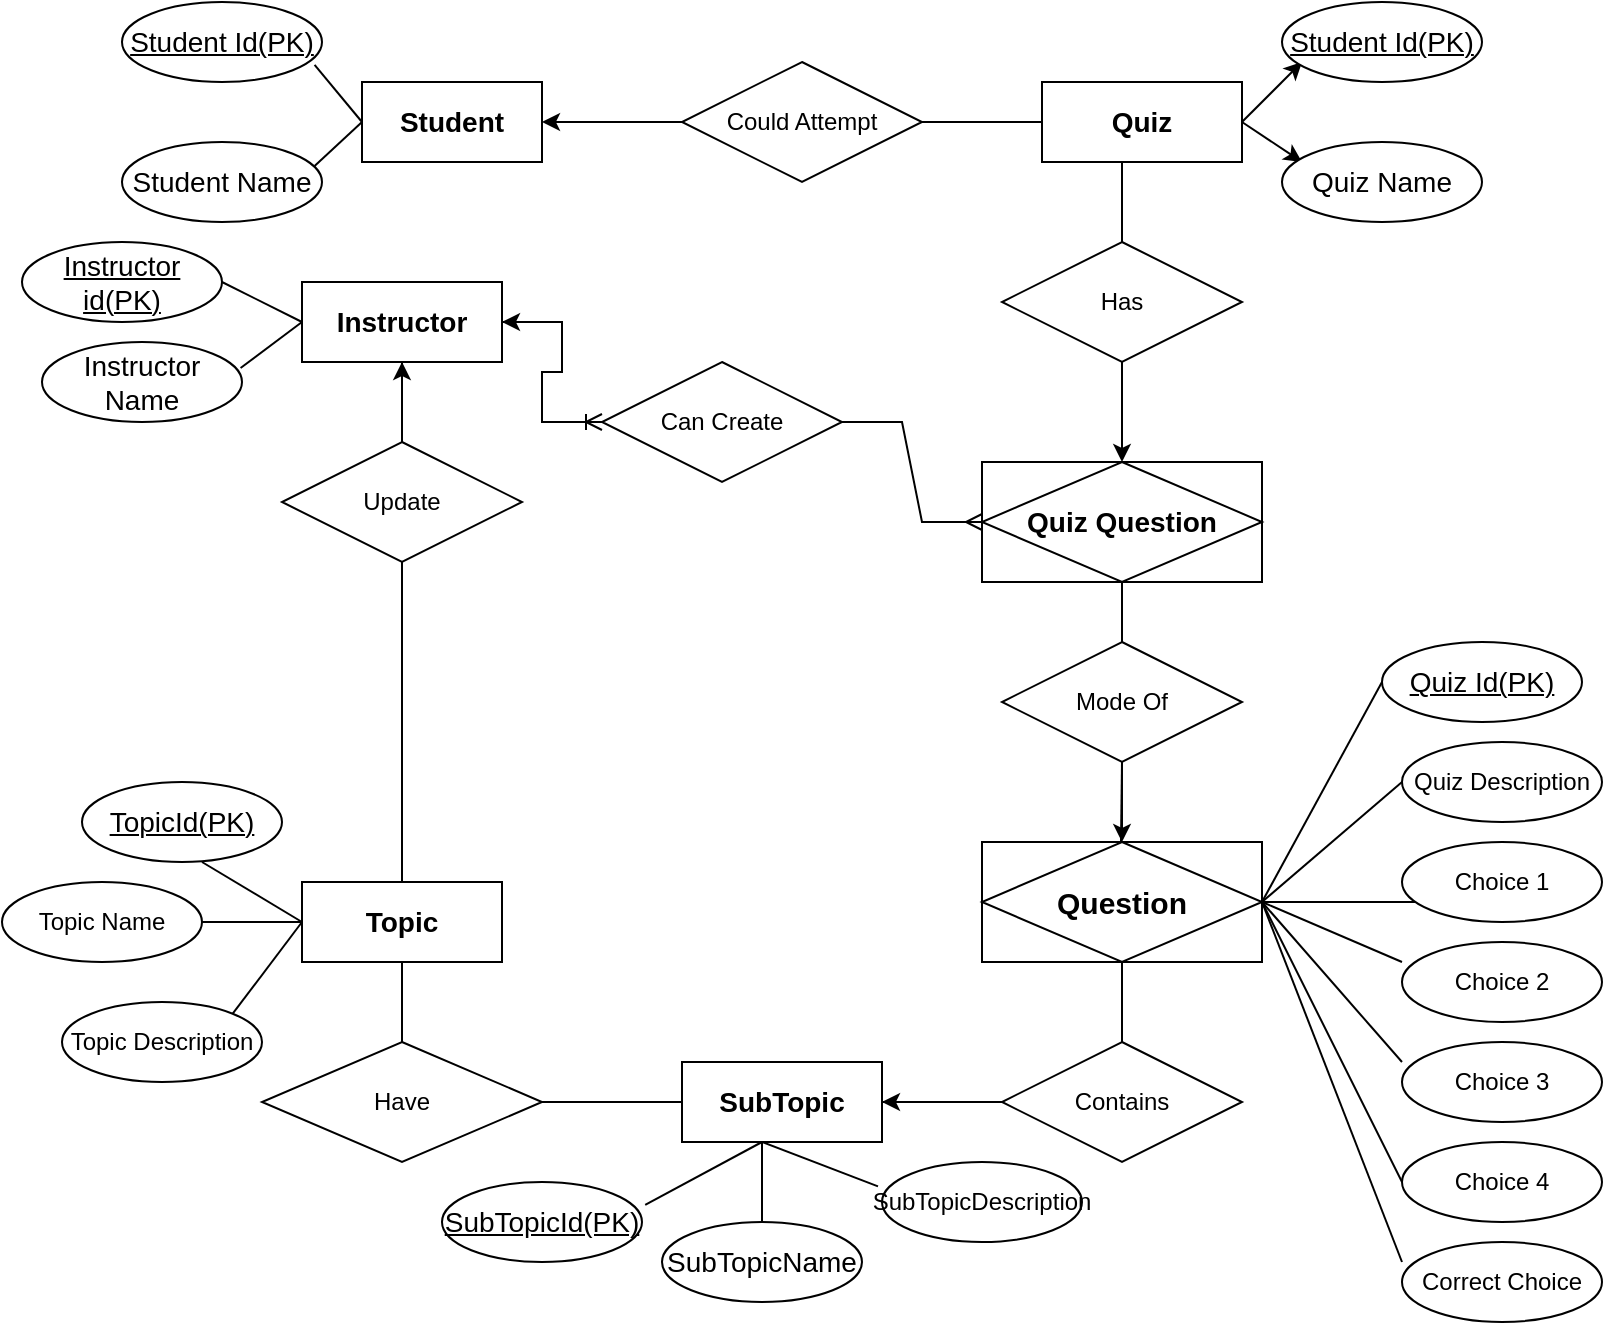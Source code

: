 <mxfile version="24.6.5" type="github" pages="2">
  <diagram name="Page-1" id="KJV1jmnw9cLaM2yUCGLx">
    <mxGraphModel dx="1458" dy="341" grid="1" gridSize="10" guides="1" tooltips="1" connect="1" arrows="1" fold="1" page="1" pageScale="1" pageWidth="850" pageHeight="1100" math="0" shadow="0">
      <root>
        <mxCell id="0" />
        <mxCell id="1" parent="0" />
        <mxCell id="1ZUm-_N8zlNTvrIU5MNC-6" value="Could Attempt" style="shape=rhombus;perimeter=rhombusPerimeter;whiteSpace=wrap;html=1;align=center;" parent="1" vertex="1">
          <mxGeometry x="260" y="80" width="120" height="60" as="geometry" />
        </mxCell>
        <mxCell id="1ZUm-_N8zlNTvrIU5MNC-10" value="" style="endArrow=classic;html=1;rounded=0;" parent="1" edge="1">
          <mxGeometry width="50" height="50" relative="1" as="geometry">
            <mxPoint x="260" y="110" as="sourcePoint" />
            <mxPoint x="190" y="110" as="targetPoint" />
          </mxGeometry>
        </mxCell>
        <mxCell id="1ZUm-_N8zlNTvrIU5MNC-11" value="&lt;b&gt;&lt;font style=&quot;font-size: 14px;&quot;&gt;Student&lt;/font&gt;&lt;/b&gt;" style="whiteSpace=wrap;html=1;align=center;" parent="1" vertex="1">
          <mxGeometry x="100" y="90" width="90" height="40" as="geometry" />
        </mxCell>
        <mxCell id="1ZUm-_N8zlNTvrIU5MNC-12" value="&lt;b&gt;&lt;font style=&quot;font-size: 14px;&quot;&gt;Quiz&lt;/font&gt;&lt;/b&gt;" style="whiteSpace=wrap;html=1;align=center;" parent="1" vertex="1">
          <mxGeometry x="440" y="90" width="100" height="40" as="geometry" />
        </mxCell>
        <mxCell id="1ZUm-_N8zlNTvrIU5MNC-16" value="" style="endArrow=classic;html=1;rounded=0;" parent="1" edge="1">
          <mxGeometry width="50" height="50" relative="1" as="geometry">
            <mxPoint x="540" y="110" as="sourcePoint" />
            <mxPoint x="570" y="80" as="targetPoint" />
          </mxGeometry>
        </mxCell>
        <mxCell id="1ZUm-_N8zlNTvrIU5MNC-17" value="" style="endArrow=classic;html=1;rounded=0;" parent="1" edge="1">
          <mxGeometry width="50" height="50" relative="1" as="geometry">
            <mxPoint x="540" y="110" as="sourcePoint" />
            <mxPoint x="570" y="130" as="targetPoint" />
          </mxGeometry>
        </mxCell>
        <mxCell id="1ZUm-_N8zlNTvrIU5MNC-18" value="&lt;font style=&quot;font-size: 14px;&quot;&gt;Student Id(PK)&lt;/font&gt;" style="ellipse;whiteSpace=wrap;html=1;align=center;fontStyle=4;" parent="1" vertex="1">
          <mxGeometry x="560" y="50" width="100" height="40" as="geometry" />
        </mxCell>
        <mxCell id="1ZUm-_N8zlNTvrIU5MNC-19" value="&lt;font style=&quot;font-size: 14px;&quot;&gt;Quiz Name&lt;/font&gt;" style="ellipse;whiteSpace=wrap;html=1;align=center;" parent="1" vertex="1">
          <mxGeometry x="560" y="120" width="100" height="40" as="geometry" />
        </mxCell>
        <mxCell id="1ZUm-_N8zlNTvrIU5MNC-41" value="&lt;font style=&quot;font-size: 14px;&quot;&gt;Student Name&lt;/font&gt;" style="ellipse;whiteSpace=wrap;html=1;align=center;" parent="1" vertex="1">
          <mxGeometry x="-20" y="120" width="100" height="40" as="geometry" />
        </mxCell>
        <mxCell id="1ZUm-_N8zlNTvrIU5MNC-43" value="" style="endArrow=none;html=1;rounded=0;" parent="1" edge="1">
          <mxGeometry relative="1" as="geometry">
            <mxPoint x="480" y="130" as="sourcePoint" />
            <mxPoint x="480" y="170" as="targetPoint" />
          </mxGeometry>
        </mxCell>
        <mxCell id="1ZUm-_N8zlNTvrIU5MNC-54" value="" style="edgeStyle=orthogonalEdgeStyle;rounded=0;orthogonalLoop=1;jettySize=auto;html=1;" parent="1" source="1ZUm-_N8zlNTvrIU5MNC-47" target="1ZUm-_N8zlNTvrIU5MNC-50" edge="1">
          <mxGeometry relative="1" as="geometry" />
        </mxCell>
        <mxCell id="1ZUm-_N8zlNTvrIU5MNC-47" value="Has" style="shape=rhombus;perimeter=rhombusPerimeter;whiteSpace=wrap;html=1;align=center;" parent="1" vertex="1">
          <mxGeometry x="420" y="170" width="120" height="60" as="geometry" />
        </mxCell>
        <mxCell id="1ZUm-_N8zlNTvrIU5MNC-49" value="" style="endArrow=none;html=1;rounded=0;" parent="1" edge="1">
          <mxGeometry relative="1" as="geometry">
            <mxPoint x="480" y="230" as="sourcePoint" />
            <mxPoint x="480" y="270" as="targetPoint" />
          </mxGeometry>
        </mxCell>
        <mxCell id="1ZUm-_N8zlNTvrIU5MNC-50" value="&lt;font style=&quot;font-size: 14px;&quot;&gt;&lt;b&gt;Quiz Question&lt;/b&gt;&lt;/font&gt;" style="shape=associativeEntity;whiteSpace=wrap;html=1;align=center;" parent="1" vertex="1">
          <mxGeometry x="410" y="280" width="140" height="60" as="geometry" />
        </mxCell>
        <mxCell id="1ZUm-_N8zlNTvrIU5MNC-52" value="" style="endArrow=none;html=1;rounded=0;" parent="1" edge="1">
          <mxGeometry relative="1" as="geometry">
            <mxPoint x="480" y="340" as="sourcePoint" />
            <mxPoint x="480" y="370" as="targetPoint" />
          </mxGeometry>
        </mxCell>
        <mxCell id="1ZUm-_N8zlNTvrIU5MNC-57" value="Mode Of" style="shape=rhombus;perimeter=rhombusPerimeter;whiteSpace=wrap;html=1;align=center;" parent="1" vertex="1">
          <mxGeometry x="420" y="370" width="120" height="60" as="geometry" />
        </mxCell>
        <mxCell id="1ZUm-_N8zlNTvrIU5MNC-58" value="" style="endArrow=none;html=1;rounded=0;exitX=0.5;exitY=1;exitDx=0;exitDy=0;" parent="1" source="1ZUm-_N8zlNTvrIU5MNC-57" edge="1">
          <mxGeometry relative="1" as="geometry">
            <mxPoint x="479.5" y="440" as="sourcePoint" />
            <mxPoint x="479.5" y="470" as="targetPoint" />
          </mxGeometry>
        </mxCell>
        <mxCell id="1ZUm-_N8zlNTvrIU5MNC-59" value="&lt;font style=&quot;font-size: 15px;&quot;&gt;&lt;b&gt;Question&lt;/b&gt;&lt;/font&gt;" style="shape=associativeEntity;whiteSpace=wrap;html=1;align=center;" parent="1" vertex="1">
          <mxGeometry x="410" y="470" width="140" height="60" as="geometry" />
        </mxCell>
        <mxCell id="1ZUm-_N8zlNTvrIU5MNC-61" value="" style="edgeStyle=entityRelationEdgeStyle;fontSize=12;html=1;endArrow=ERmany;rounded=0;" parent="1" edge="1">
          <mxGeometry width="100" height="100" relative="1" as="geometry">
            <mxPoint x="340" y="260" as="sourcePoint" />
            <mxPoint x="410" y="310" as="targetPoint" />
            <Array as="points">
              <mxPoint x="260" y="230" />
            </Array>
          </mxGeometry>
        </mxCell>
        <mxCell id="1ZUm-_N8zlNTvrIU5MNC-63" value="Can Create" style="shape=rhombus;perimeter=rhombusPerimeter;whiteSpace=wrap;html=1;align=center;" parent="1" vertex="1">
          <mxGeometry x="220" y="230" width="120" height="60" as="geometry" />
        </mxCell>
        <mxCell id="1ZUm-_N8zlNTvrIU5MNC-64" value="" style="edgeStyle=entityRelationEdgeStyle;fontSize=12;html=1;endArrow=ERoneToMany;rounded=0;" parent="1" edge="1">
          <mxGeometry width="100" height="100" relative="1" as="geometry">
            <mxPoint x="170" y="210" as="sourcePoint" />
            <mxPoint x="220" y="260" as="targetPoint" />
          </mxGeometry>
        </mxCell>
        <mxCell id="1ZUm-_N8zlNTvrIU5MNC-65" value="&lt;b&gt;&lt;font style=&quot;font-size: 14px;&quot;&gt;Instructor&lt;/font&gt;&lt;/b&gt;" style="whiteSpace=wrap;html=1;align=center;" parent="1" vertex="1">
          <mxGeometry x="70" y="190" width="100" height="40" as="geometry" />
        </mxCell>
        <mxCell id="1ZUm-_N8zlNTvrIU5MNC-71" value="&lt;font style=&quot;font-size: 14px;&quot;&gt;Instructor Name&lt;/font&gt;" style="ellipse;whiteSpace=wrap;html=1;align=center;" parent="1" vertex="1">
          <mxGeometry x="-60" y="220" width="100" height="40" as="geometry" />
        </mxCell>
        <mxCell id="1ZUm-_N8zlNTvrIU5MNC-72" value="" style="endArrow=none;html=1;rounded=0;" parent="1" edge="1">
          <mxGeometry relative="1" as="geometry">
            <mxPoint x="120" y="230" as="sourcePoint" />
            <mxPoint x="120" y="270" as="targetPoint" />
          </mxGeometry>
        </mxCell>
        <mxCell id="1ZUm-_N8zlNTvrIU5MNC-73" value="Update" style="shape=rhombus;perimeter=rhombusPerimeter;whiteSpace=wrap;html=1;align=center;" parent="1" vertex="1">
          <mxGeometry x="60" y="270" width="120" height="60" as="geometry" />
        </mxCell>
        <mxCell id="1ZUm-_N8zlNTvrIU5MNC-74" value="" style="endArrow=none;html=1;rounded=0;" parent="1" edge="1">
          <mxGeometry relative="1" as="geometry">
            <mxPoint x="480" y="530" as="sourcePoint" />
            <mxPoint x="480" y="570" as="targetPoint" />
          </mxGeometry>
        </mxCell>
        <mxCell id="1ZUm-_N8zlNTvrIU5MNC-77" value="Contains" style="shape=rhombus;perimeter=rhombusPerimeter;whiteSpace=wrap;html=1;align=center;" parent="1" vertex="1">
          <mxGeometry x="420" y="570" width="120" height="60" as="geometry" />
        </mxCell>
        <mxCell id="1ZUm-_N8zlNTvrIU5MNC-78" style="edgeStyle=orthogonalEdgeStyle;rounded=0;orthogonalLoop=1;jettySize=auto;html=1;exitX=0.5;exitY=1;exitDx=0;exitDy=0;" parent="1" source="1ZUm-_N8zlNTvrIU5MNC-77" target="1ZUm-_N8zlNTvrIU5MNC-77" edge="1">
          <mxGeometry relative="1" as="geometry" />
        </mxCell>
        <mxCell id="1ZUm-_N8zlNTvrIU5MNC-80" value="" style="endArrow=none;html=1;rounded=0;" parent="1" edge="1">
          <mxGeometry relative="1" as="geometry">
            <mxPoint x="360" y="600" as="sourcePoint" />
            <mxPoint x="420" y="600" as="targetPoint" />
          </mxGeometry>
        </mxCell>
        <mxCell id="1ZUm-_N8zlNTvrIU5MNC-81" value="&lt;b&gt;&lt;font style=&quot;font-size: 14px;&quot;&gt;SubTopic&lt;/font&gt;&lt;/b&gt;" style="whiteSpace=wrap;html=1;align=center;" parent="1" vertex="1">
          <mxGeometry x="260" y="580" width="100" height="40" as="geometry" />
        </mxCell>
        <mxCell id="1ZUm-_N8zlNTvrIU5MNC-82" value="" style="endArrow=none;html=1;rounded=0;" parent="1" edge="1">
          <mxGeometry relative="1" as="geometry">
            <mxPoint x="300" y="620" as="sourcePoint" />
            <mxPoint x="300" y="660" as="targetPoint" />
          </mxGeometry>
        </mxCell>
        <mxCell id="1ZUm-_N8zlNTvrIU5MNC-83" value="" style="endArrow=none;html=1;rounded=0;entryX=0;entryY=0.5;entryDx=0;entryDy=0;" parent="1" target="1ZUm-_N8zlNTvrIU5MNC-90" edge="1">
          <mxGeometry relative="1" as="geometry">
            <mxPoint x="550" y="500" as="sourcePoint" />
            <mxPoint x="600" y="400" as="targetPoint" />
          </mxGeometry>
        </mxCell>
        <mxCell id="1ZUm-_N8zlNTvrIU5MNC-84" value="" style="endArrow=none;html=1;rounded=0;entryX=0;entryY=0.5;entryDx=0;entryDy=0;" parent="1" target="1ZUm-_N8zlNTvrIU5MNC-91" edge="1">
          <mxGeometry relative="1" as="geometry">
            <mxPoint x="550" y="500" as="sourcePoint" />
            <mxPoint x="600" y="440" as="targetPoint" />
          </mxGeometry>
        </mxCell>
        <mxCell id="1ZUm-_N8zlNTvrIU5MNC-85" value="" style="endArrow=none;html=1;rounded=0;" parent="1" edge="1">
          <mxGeometry relative="1" as="geometry">
            <mxPoint x="550" y="500" as="sourcePoint" />
            <mxPoint x="620" y="530" as="targetPoint" />
          </mxGeometry>
        </mxCell>
        <mxCell id="1ZUm-_N8zlNTvrIU5MNC-86" value="" style="endArrow=none;html=1;rounded=0;entryX=0;entryY=0.5;entryDx=0;entryDy=0;" parent="1" target="1ZUm-_N8zlNTvrIU5MNC-95" edge="1">
          <mxGeometry relative="1" as="geometry">
            <mxPoint x="550" y="500" as="sourcePoint" />
            <mxPoint x="600" y="550" as="targetPoint" />
          </mxGeometry>
        </mxCell>
        <mxCell id="1ZUm-_N8zlNTvrIU5MNC-87" value="" style="endArrow=none;html=1;rounded=0;entryX=0;entryY=0.25;entryDx=0;entryDy=0;entryPerimeter=0;" parent="1" target="1ZUm-_N8zlNTvrIU5MNC-94" edge="1">
          <mxGeometry relative="1" as="geometry">
            <mxPoint x="550" y="500" as="sourcePoint" />
            <mxPoint x="600" y="520" as="targetPoint" />
          </mxGeometry>
        </mxCell>
        <mxCell id="1ZUm-_N8zlNTvrIU5MNC-88" value="" style="endArrow=none;html=1;rounded=0;entryX=0;entryY=0.25;entryDx=0;entryDy=0;entryPerimeter=0;" parent="1" target="1ZUm-_N8zlNTvrIU5MNC-96" edge="1">
          <mxGeometry relative="1" as="geometry">
            <mxPoint x="550" y="500" as="sourcePoint" />
            <mxPoint x="610" y="670" as="targetPoint" />
          </mxGeometry>
        </mxCell>
        <mxCell id="1ZUm-_N8zlNTvrIU5MNC-89" value="" style="endArrow=none;html=1;rounded=0;entryX=0.1;entryY=0.75;entryDx=0;entryDy=0;entryPerimeter=0;" parent="1" target="1ZUm-_N8zlNTvrIU5MNC-92" edge="1">
          <mxGeometry relative="1" as="geometry">
            <mxPoint x="550" y="500" as="sourcePoint" />
            <mxPoint x="620" y="500" as="targetPoint" />
          </mxGeometry>
        </mxCell>
        <mxCell id="1ZUm-_N8zlNTvrIU5MNC-90" value="&lt;u&gt;&lt;font style=&quot;font-size: 14px;&quot;&gt;Quiz Id(PK)&lt;/font&gt;&lt;/u&gt;" style="ellipse;whiteSpace=wrap;html=1;align=center;" parent="1" vertex="1">
          <mxGeometry x="610" y="370" width="100" height="40" as="geometry" />
        </mxCell>
        <mxCell id="1ZUm-_N8zlNTvrIU5MNC-91" value="Quiz Description" style="ellipse;whiteSpace=wrap;html=1;align=center;" parent="1" vertex="1">
          <mxGeometry x="620" y="420" width="100" height="40" as="geometry" />
        </mxCell>
        <mxCell id="1ZUm-_N8zlNTvrIU5MNC-92" value="Choice 1" style="ellipse;whiteSpace=wrap;html=1;align=center;" parent="1" vertex="1">
          <mxGeometry x="620" y="470" width="100" height="40" as="geometry" />
        </mxCell>
        <mxCell id="1ZUm-_N8zlNTvrIU5MNC-93" value="Choice 2" style="ellipse;whiteSpace=wrap;html=1;align=center;" parent="1" vertex="1">
          <mxGeometry x="620" y="520" width="100" height="40" as="geometry" />
        </mxCell>
        <mxCell id="1ZUm-_N8zlNTvrIU5MNC-94" value="Choice 3" style="ellipse;whiteSpace=wrap;html=1;align=center;" parent="1" vertex="1">
          <mxGeometry x="620" y="570" width="100" height="40" as="geometry" />
        </mxCell>
        <mxCell id="1ZUm-_N8zlNTvrIU5MNC-95" value="Choice 4" style="ellipse;whiteSpace=wrap;html=1;align=center;" parent="1" vertex="1">
          <mxGeometry x="620" y="620" width="100" height="40" as="geometry" />
        </mxCell>
        <mxCell id="1ZUm-_N8zlNTvrIU5MNC-96" value="Correct Choice" style="ellipse;whiteSpace=wrap;html=1;align=center;" parent="1" vertex="1">
          <mxGeometry x="620" y="670" width="100" height="40" as="geometry" />
        </mxCell>
        <mxCell id="1ZUm-_N8zlNTvrIU5MNC-98" value="&lt;font style=&quot;font-size: 14px;&quot;&gt;SubTopicName&lt;/font&gt;" style="ellipse;whiteSpace=wrap;html=1;align=center;" parent="1" vertex="1">
          <mxGeometry x="250" y="660" width="100" height="40" as="geometry" />
        </mxCell>
        <mxCell id="1ZUm-_N8zlNTvrIU5MNC-99" value="&lt;font style=&quot;font-size: 14px;&quot;&gt;&lt;u&gt;SubTopicId(PK)&lt;/u&gt;&lt;/font&gt;" style="ellipse;whiteSpace=wrap;html=1;align=center;" parent="1" vertex="1">
          <mxGeometry x="140" y="640" width="100" height="40" as="geometry" />
        </mxCell>
        <mxCell id="1ZUm-_N8zlNTvrIU5MNC-100" value="SubTopicDescription" style="ellipse;whiteSpace=wrap;html=1;align=center;" parent="1" vertex="1">
          <mxGeometry x="360" y="630" width="100" height="40" as="geometry" />
        </mxCell>
        <mxCell id="1ZUm-_N8zlNTvrIU5MNC-101" value="" style="endArrow=none;html=1;rounded=0;exitX=1.016;exitY=0.285;exitDx=0;exitDy=0;exitPerimeter=0;" parent="1" source="1ZUm-_N8zlNTvrIU5MNC-99" edge="1">
          <mxGeometry relative="1" as="geometry">
            <mxPoint x="140" y="620" as="sourcePoint" />
            <mxPoint x="300" y="620" as="targetPoint" />
          </mxGeometry>
        </mxCell>
        <mxCell id="1ZUm-_N8zlNTvrIU5MNC-102" value="" style="endArrow=none;html=1;rounded=0;entryX=-0.02;entryY=0.305;entryDx=0;entryDy=0;entryPerimeter=0;" parent="1" target="1ZUm-_N8zlNTvrIU5MNC-100" edge="1">
          <mxGeometry relative="1" as="geometry">
            <mxPoint x="300" y="620" as="sourcePoint" />
            <mxPoint x="460" y="620" as="targetPoint" />
          </mxGeometry>
        </mxCell>
        <mxCell id="1ZUm-_N8zlNTvrIU5MNC-104" value="" style="endArrow=none;html=1;rounded=0;" parent="1" edge="1">
          <mxGeometry relative="1" as="geometry">
            <mxPoint x="190" y="600" as="sourcePoint" />
            <mxPoint x="260" y="600" as="targetPoint" />
          </mxGeometry>
        </mxCell>
        <mxCell id="1ZUm-_N8zlNTvrIU5MNC-106" value="Have" style="shape=rhombus;perimeter=rhombusPerimeter;whiteSpace=wrap;html=1;align=center;" parent="1" vertex="1">
          <mxGeometry x="50" y="570" width="140" height="60" as="geometry" />
        </mxCell>
        <mxCell id="1ZUm-_N8zlNTvrIU5MNC-108" value="" style="endArrow=none;html=1;rounded=0;" parent="1" edge="1">
          <mxGeometry relative="1" as="geometry">
            <mxPoint x="120" y="570" as="sourcePoint" />
            <mxPoint x="120" y="530" as="targetPoint" />
          </mxGeometry>
        </mxCell>
        <mxCell id="1ZUm-_N8zlNTvrIU5MNC-109" value="&lt;b&gt;&lt;font style=&quot;font-size: 14px;&quot;&gt;Topic&lt;/font&gt;&lt;/b&gt;" style="whiteSpace=wrap;html=1;align=center;" parent="1" vertex="1">
          <mxGeometry x="70" y="490" width="100" height="40" as="geometry" />
        </mxCell>
        <mxCell id="1ZUm-_N8zlNTvrIU5MNC-111" value="" style="endArrow=none;html=1;rounded=0;" parent="1" target="1ZUm-_N8zlNTvrIU5MNC-73" edge="1">
          <mxGeometry relative="1" as="geometry">
            <mxPoint x="120" y="490" as="sourcePoint" />
            <mxPoint x="120" y="340" as="targetPoint" />
          </mxGeometry>
        </mxCell>
        <mxCell id="1ZUm-_N8zlNTvrIU5MNC-115" value="" style="endArrow=none;html=1;rounded=0;" parent="1" edge="1">
          <mxGeometry relative="1" as="geometry">
            <mxPoint x="20" y="480" as="sourcePoint" />
            <mxPoint x="70" y="510" as="targetPoint" />
          </mxGeometry>
        </mxCell>
        <mxCell id="1ZUm-_N8zlNTvrIU5MNC-117" value="" style="endArrow=none;html=1;rounded=0;" parent="1" edge="1">
          <mxGeometry relative="1" as="geometry">
            <mxPoint x="20" y="510" as="sourcePoint" />
            <mxPoint x="70" y="510" as="targetPoint" />
          </mxGeometry>
        </mxCell>
        <mxCell id="1ZUm-_N8zlNTvrIU5MNC-118" value="Topic Name" style="ellipse;whiteSpace=wrap;html=1;align=center;" parent="1" vertex="1">
          <mxGeometry x="-80" y="490" width="100" height="40" as="geometry" />
        </mxCell>
        <mxCell id="1ZUm-_N8zlNTvrIU5MNC-119" value="Topic Description" style="ellipse;whiteSpace=wrap;html=1;align=center;" parent="1" vertex="1">
          <mxGeometry x="-50" y="550" width="100" height="40" as="geometry" />
        </mxCell>
        <mxCell id="1ZUm-_N8zlNTvrIU5MNC-120" value="" style="endArrow=none;html=1;rounded=0;exitX=1;exitY=0;exitDx=0;exitDy=0;" parent="1" source="1ZUm-_N8zlNTvrIU5MNC-119" edge="1">
          <mxGeometry relative="1" as="geometry">
            <mxPoint x="44" y="553" as="sourcePoint" />
            <mxPoint x="70" y="510" as="targetPoint" />
          </mxGeometry>
        </mxCell>
        <mxCell id="1ZUm-_N8zlNTvrIU5MNC-121" value="" style="endArrow=classic;html=1;rounded=0;" parent="1" edge="1">
          <mxGeometry width="50" height="50" relative="1" as="geometry">
            <mxPoint x="420" y="600" as="sourcePoint" />
            <mxPoint x="360" y="600" as="targetPoint" />
          </mxGeometry>
        </mxCell>
        <mxCell id="1ZUm-_N8zlNTvrIU5MNC-122" value="" style="endArrow=classic;html=1;rounded=0;entryX=0.5;entryY=1;entryDx=0;entryDy=0;" parent="1" target="1ZUm-_N8zlNTvrIU5MNC-65" edge="1">
          <mxGeometry width="50" height="50" relative="1" as="geometry">
            <mxPoint x="120" y="270" as="sourcePoint" />
            <mxPoint x="170" y="220" as="targetPoint" />
          </mxGeometry>
        </mxCell>
        <mxCell id="1ZUm-_N8zlNTvrIU5MNC-125" value="" style="endArrow=classic;html=1;rounded=0;entryX=0.5;entryY=0;entryDx=0;entryDy=0;" parent="1" target="1ZUm-_N8zlNTvrIU5MNC-59" edge="1">
          <mxGeometry width="50" height="50" relative="1" as="geometry">
            <mxPoint x="480" y="430" as="sourcePoint" />
            <mxPoint x="530" y="380" as="targetPoint" />
          </mxGeometry>
        </mxCell>
        <mxCell id="1ZUm-_N8zlNTvrIU5MNC-126" value="" style="endArrow=none;html=1;rounded=0;entryX=0.963;entryY=0.786;entryDx=0;entryDy=0;entryPerimeter=0;" parent="1" edge="1">
          <mxGeometry width="50" height="50" relative="1" as="geometry">
            <mxPoint x="100" y="110" as="sourcePoint" />
            <mxPoint x="76.3" y="81.44" as="targetPoint" />
          </mxGeometry>
        </mxCell>
        <mxCell id="1ZUm-_N8zlNTvrIU5MNC-127" value="" style="endArrow=none;html=1;rounded=0;exitX=0.963;exitY=0.299;exitDx=0;exitDy=0;exitPerimeter=0;" parent="1" source="1ZUm-_N8zlNTvrIU5MNC-41" edge="1">
          <mxGeometry width="50" height="50" relative="1" as="geometry">
            <mxPoint x="50" y="160" as="sourcePoint" />
            <mxPoint x="100" y="110" as="targetPoint" />
          </mxGeometry>
        </mxCell>
        <mxCell id="1ZUm-_N8zlNTvrIU5MNC-132" value="" style="endArrow=none;html=1;rounded=0;entryX=0;entryY=0.5;entryDx=0;entryDy=0;" parent="1" target="1ZUm-_N8zlNTvrIU5MNC-12" edge="1">
          <mxGeometry width="50" height="50" relative="1" as="geometry">
            <mxPoint x="380" y="110" as="sourcePoint" />
            <mxPoint x="430" y="60" as="targetPoint" />
          </mxGeometry>
        </mxCell>
        <mxCell id="1ZUm-_N8zlNTvrIU5MNC-133" value="" style="endArrow=none;html=1;rounded=0;entryX=1;entryY=0.5;entryDx=0;entryDy=0;" parent="1" edge="1">
          <mxGeometry width="50" height="50" relative="1" as="geometry">
            <mxPoint x="70" y="210" as="sourcePoint" />
            <mxPoint x="30" y="190" as="targetPoint" />
          </mxGeometry>
        </mxCell>
        <mxCell id="1ZUm-_N8zlNTvrIU5MNC-134" value="" style="endArrow=none;html=1;rounded=0;exitX=0.993;exitY=0.325;exitDx=0;exitDy=0;exitPerimeter=0;" parent="1" source="1ZUm-_N8zlNTvrIU5MNC-71" edge="1">
          <mxGeometry width="50" height="50" relative="1" as="geometry">
            <mxPoint x="20" y="260" as="sourcePoint" />
            <mxPoint x="70" y="210" as="targetPoint" />
          </mxGeometry>
        </mxCell>
        <mxCell id="1ZUm-_N8zlNTvrIU5MNC-135" value="" style="endArrow=classic;html=1;rounded=0;entryX=1;entryY=0.5;entryDx=0;entryDy=0;" parent="1" target="1ZUm-_N8zlNTvrIU5MNC-65" edge="1">
          <mxGeometry width="50" height="50" relative="1" as="geometry">
            <mxPoint x="200" y="210" as="sourcePoint" />
            <mxPoint x="250" y="160" as="targetPoint" />
          </mxGeometry>
        </mxCell>
        <mxCell id="3cwkfuSYCnQlTeTnHKUw-1" value="&lt;font style=&quot;font-size: 14px;&quot;&gt;Student Id(PK)&lt;/font&gt;" style="ellipse;whiteSpace=wrap;html=1;align=center;fontStyle=4;" parent="1" vertex="1">
          <mxGeometry x="-20" y="50" width="100" height="40" as="geometry" />
        </mxCell>
        <mxCell id="3cwkfuSYCnQlTeTnHKUw-4" value="&lt;font style=&quot;font-size: 14px;&quot;&gt;Instructor id(PK)&lt;/font&gt;" style="ellipse;whiteSpace=wrap;html=1;align=center;fontStyle=4;" parent="1" vertex="1">
          <mxGeometry x="-70" y="170" width="100" height="40" as="geometry" />
        </mxCell>
        <mxCell id="3cwkfuSYCnQlTeTnHKUw-5" value="&lt;font style=&quot;font-size: 14px;&quot;&gt;TopicId(PK)&lt;/font&gt;" style="ellipse;whiteSpace=wrap;html=1;align=center;fontStyle=4;" parent="1" vertex="1">
          <mxGeometry x="-40" y="440" width="100" height="40" as="geometry" />
        </mxCell>
      </root>
    </mxGraphModel>
  </diagram>
  <diagram id="eMaHZiU22TsAfgKTOKcy" name="Page-2">
    <mxGraphModel dx="1458" dy="1441" grid="1" gridSize="10" guides="1" tooltips="1" connect="1" arrows="1" fold="1" page="1" pageScale="1" pageWidth="850" pageHeight="1100" math="0" shadow="0">
      <root>
        <mxCell id="0" />
        <mxCell id="1" parent="0" />
        <mxCell id="cZks1kMdBRJb8McBVYop-1" value="&lt;b&gt;Employee&lt;/b&gt;" style="rounded=0;whiteSpace=wrap;html=1;" parent="1" vertex="1">
          <mxGeometry x="90" y="100" width="100" height="40" as="geometry" />
        </mxCell>
        <mxCell id="cZks1kMdBRJb8McBVYop-2" value="" style="endArrow=none;html=1;rounded=0;" parent="1" edge="1">
          <mxGeometry width="50" height="50" relative="1" as="geometry">
            <mxPoint x="190" y="120" as="sourcePoint" />
            <mxPoint x="260" y="120" as="targetPoint" />
          </mxGeometry>
        </mxCell>
        <mxCell id="cZks1kMdBRJb8McBVYop-3" value="Has" style="rhombus;whiteSpace=wrap;html=1;" parent="1" vertex="1">
          <mxGeometry x="260" y="80" width="80" height="80" as="geometry" />
        </mxCell>
        <mxCell id="cZks1kMdBRJb8McBVYop-4" value="" style="endArrow=none;html=1;rounded=0;" parent="1" edge="1">
          <mxGeometry width="50" height="50" relative="1" as="geometry">
            <mxPoint x="340" y="120" as="sourcePoint" />
            <mxPoint x="420" y="120" as="targetPoint" />
          </mxGeometry>
        </mxCell>
        <mxCell id="cZks1kMdBRJb8McBVYop-5" value="&lt;b&gt;Role&lt;/b&gt;" style="rounded=0;whiteSpace=wrap;html=1;" parent="1" vertex="1">
          <mxGeometry x="420" y="100" width="100" height="40" as="geometry" />
        </mxCell>
        <mxCell id="cZks1kMdBRJb8McBVYop-6" value="" style="endArrow=none;html=1;rounded=0;" parent="1" edge="1">
          <mxGeometry width="50" height="50" relative="1" as="geometry">
            <mxPoint x="300" y="80" as="sourcePoint" />
            <mxPoint x="300" y="40" as="targetPoint" />
          </mxGeometry>
        </mxCell>
        <mxCell id="cZks1kMdBRJb8McBVYop-7" value="&lt;b&gt;Login&lt;/b&gt;" style="rounded=0;whiteSpace=wrap;html=1;" parent="1" vertex="1">
          <mxGeometry x="250" y="10" width="110" height="30" as="geometry" />
        </mxCell>
        <mxCell id="cZks1kMdBRJb8McBVYop-11" value="" style="endArrow=none;html=1;rounded=0;" parent="1" edge="1">
          <mxGeometry width="50" height="50" relative="1" as="geometry">
            <mxPoint x="260" y="10" as="sourcePoint" />
            <mxPoint x="250" y="-30" as="targetPoint" />
          </mxGeometry>
        </mxCell>
        <mxCell id="cZks1kMdBRJb8McBVYop-12" value="" style="endArrow=none;html=1;rounded=0;entryX=0;entryY=1;entryDx=0;entryDy=0;" parent="1" target="cZks1kMdBRJb8McBVYop-19" edge="1">
          <mxGeometry width="50" height="50" relative="1" as="geometry">
            <mxPoint x="320" y="10" as="sourcePoint" />
            <mxPoint x="340" y="-40" as="targetPoint" />
          </mxGeometry>
        </mxCell>
        <mxCell id="cZks1kMdBRJb8McBVYop-16" value="" style="endArrow=none;html=1;rounded=0;entryX=0.5;entryY=1;entryDx=0;entryDy=0;" parent="1" target="cZks1kMdBRJb8McBVYop-18" edge="1">
          <mxGeometry width="50" height="50" relative="1" as="geometry">
            <mxPoint x="290" y="10" as="sourcePoint" />
            <mxPoint x="280" y="-40" as="targetPoint" />
          </mxGeometry>
        </mxCell>
        <mxCell id="cZks1kMdBRJb8McBVYop-17" value="Login_id(PK)" style="ellipse;whiteSpace=wrap;html=1;align=center;fontStyle=4;" parent="1" vertex="1">
          <mxGeometry x="160" y="-60" width="100" height="40" as="geometry" />
        </mxCell>
        <mxCell id="cZks1kMdBRJb8McBVYop-18" value="UserName(FK)" style="ellipse;whiteSpace=wrap;html=1;align=center;" parent="1" vertex="1">
          <mxGeometry x="250" y="-100" width="100" height="40" as="geometry" />
        </mxCell>
        <mxCell id="cZks1kMdBRJb8McBVYop-19" value="Password" style="ellipse;whiteSpace=wrap;html=1;align=center;" parent="1" vertex="1">
          <mxGeometry x="340" y="-60" width="100" height="40" as="geometry" />
        </mxCell>
        <mxCell id="cZks1kMdBRJb8McBVYop-22" value="" style="endArrow=none;html=1;rounded=0;" parent="1" edge="1">
          <mxGeometry relative="1" as="geometry">
            <mxPoint x="160" y="100" as="sourcePoint" />
            <mxPoint x="170" y="70" as="targetPoint" />
          </mxGeometry>
        </mxCell>
        <mxCell id="cZks1kMdBRJb8McBVYop-23" value="" style="endArrow=none;html=1;rounded=0;" parent="1" edge="1">
          <mxGeometry relative="1" as="geometry">
            <mxPoint x="100" y="50" as="sourcePoint" />
            <mxPoint x="150" y="100" as="targetPoint" />
          </mxGeometry>
        </mxCell>
        <mxCell id="cZks1kMdBRJb8McBVYop-26" value="User_id(PK)" style="ellipse;whiteSpace=wrap;html=1;align=center;fontStyle=4;" parent="1" vertex="1">
          <mxGeometry x="130" y="30" width="100" height="40" as="geometry" />
        </mxCell>
        <mxCell id="cZks1kMdBRJb8McBVYop-33" value="" style="endArrow=none;html=1;rounded=0;" parent="1" edge="1">
          <mxGeometry relative="1" as="geometry">
            <mxPoint x="520" y="120" as="sourcePoint" />
            <mxPoint x="600" y="120" as="targetPoint" />
          </mxGeometry>
        </mxCell>
        <mxCell id="cZks1kMdBRJb8McBVYop-35" value="" style="endArrow=none;html=1;rounded=0;" parent="1" edge="1">
          <mxGeometry relative="1" as="geometry">
            <mxPoint x="470" y="100" as="sourcePoint" />
            <mxPoint x="550" y="70" as="targetPoint" />
          </mxGeometry>
        </mxCell>
        <mxCell id="cZks1kMdBRJb8McBVYop-36" value="" style="endArrow=none;html=1;rounded=0;" parent="1" edge="1">
          <mxGeometry relative="1" as="geometry">
            <mxPoint x="480" y="140" as="sourcePoint" />
            <mxPoint x="530" y="170" as="targetPoint" />
          </mxGeometry>
        </mxCell>
        <mxCell id="cZks1kMdBRJb8McBVYop-37" value="Role_id(PK)" style="ellipse;whiteSpace=wrap;html=1;align=center;fontStyle=4;" parent="1" vertex="1">
          <mxGeometry x="540" y="40" width="100" height="40" as="geometry" />
        </mxCell>
        <mxCell id="cZks1kMdBRJb8McBVYop-38" value="Role_Name" style="ellipse;whiteSpace=wrap;html=1;align=center;" parent="1" vertex="1">
          <mxGeometry x="600" y="100" width="100" height="40" as="geometry" />
        </mxCell>
        <mxCell id="cZks1kMdBRJb8McBVYop-39" value="Role_Description" style="ellipse;whiteSpace=wrap;html=1;align=center;" parent="1" vertex="1">
          <mxGeometry x="530" y="150" width="100" height="40" as="geometry" />
        </mxCell>
        <mxCell id="cZks1kMdBRJb8McBVYop-53" value="email" style="ellipse;whiteSpace=wrap;html=1;align=center;" parent="1" vertex="1">
          <mxGeometry x="-30" y="130" width="100" height="40" as="geometry" />
        </mxCell>
        <mxCell id="cZks1kMdBRJb8McBVYop-56" value="" style="endArrow=none;html=1;rounded=0;" parent="1" edge="1">
          <mxGeometry width="50" height="50" relative="1" as="geometry">
            <mxPoint x="90" y="100" as="sourcePoint" />
            <mxPoint x="40" y="90" as="targetPoint" />
          </mxGeometry>
        </mxCell>
        <mxCell id="cZks1kMdBRJb8McBVYop-57" value="Password" style="ellipse;whiteSpace=wrap;html=1;align=center;" parent="1" vertex="1">
          <mxGeometry x="-30" y="50" width="100" height="40" as="geometry" />
        </mxCell>
        <mxCell id="XjYqg_KacKQjelzyYwHy-8" value="&lt;b&gt;Permission&lt;/b&gt;" style="rounded=0;whiteSpace=wrap;html=1;" parent="1" vertex="1">
          <mxGeometry x="470" y="210" width="80" height="40" as="geometry" />
        </mxCell>
        <mxCell id="XjYqg_KacKQjelzyYwHy-16" value="Description" style="ellipse;whiteSpace=wrap;html=1;align=center;" parent="1" vertex="1">
          <mxGeometry x="430" y="300" width="100" height="40" as="geometry" />
        </mxCell>
        <mxCell id="XjYqg_KacKQjelzyYwHy-17" value="Role_Id(FK)" style="ellipse;whiteSpace=wrap;html=1;align=center;" parent="1" vertex="1">
          <mxGeometry x="570" y="250" width="100" height="40" as="geometry" />
        </mxCell>
        <mxCell id="XjYqg_KacKQjelzyYwHy-18" value="Permission_type" style="ellipse;whiteSpace=wrap;html=1;align=center;" parent="1" vertex="1">
          <mxGeometry x="540" y="300" width="100" height="40" as="geometry" />
        </mxCell>
        <mxCell id="XjYqg_KacKQjelzyYwHy-19" value="Permission_id(PK)" style="ellipse;whiteSpace=wrap;html=1;align=center;fontStyle=4;" parent="1" vertex="1">
          <mxGeometry x="370" y="260" width="100" height="40" as="geometry" />
        </mxCell>
        <mxCell id="oL9xjLqmphbMfWkaM1jN-10" style="edgeStyle=orthogonalEdgeStyle;rounded=0;orthogonalLoop=1;jettySize=auto;html=1;exitX=0.5;exitY=1;exitDx=0;exitDy=0;" parent="1" edge="1">
          <mxGeometry relative="1" as="geometry">
            <mxPoint x="190" y="330" as="sourcePoint" />
            <mxPoint x="190" y="330" as="targetPoint" />
          </mxGeometry>
        </mxCell>
        <mxCell id="oL9xjLqmphbMfWkaM1jN-19" value="Department" style="ellipse;whiteSpace=wrap;html=1;align=center;" parent="1" vertex="1">
          <mxGeometry x="-70" y="90" width="100" height="40" as="geometry" />
        </mxCell>
        <mxCell id="oL9xjLqmphbMfWkaM1jN-20" value="Employee_Mob" style="ellipse;shape=doubleEllipse;margin=3;whiteSpace=wrap;html=1;align=center;" parent="1" vertex="1">
          <mxGeometry x="-10" y="180" width="100" height="40" as="geometry" />
        </mxCell>
        <mxCell id="oL9xjLqmphbMfWkaM1jN-21" value="Employee_Name" style="ellipse;whiteSpace=wrap;html=1;align=center;" parent="1" vertex="1">
          <mxGeometry x="30" y="20" width="100" height="40" as="geometry" />
        </mxCell>
        <mxCell id="oL9xjLqmphbMfWkaM1jN-29" value="" style="endArrow=none;html=1;rounded=0;exitX=1.016;exitY=0.305;exitDx=0;exitDy=0;exitPerimeter=0;" parent="1" source="cZks1kMdBRJb8McBVYop-53" edge="1">
          <mxGeometry width="50" height="50" relative="1" as="geometry">
            <mxPoint x="40" y="180" as="sourcePoint" />
            <mxPoint x="90" y="130" as="targetPoint" />
          </mxGeometry>
        </mxCell>
        <mxCell id="oL9xjLqmphbMfWkaM1jN-31" value="" style="endArrow=none;html=1;rounded=0;" parent="1" edge="1">
          <mxGeometry width="50" height="50" relative="1" as="geometry">
            <mxPoint x="460" y="180" as="sourcePoint" />
            <mxPoint x="460" y="140" as="targetPoint" />
          </mxGeometry>
        </mxCell>
        <mxCell id="oL9xjLqmphbMfWkaM1jN-32" value="" style="endArrow=none;html=1;rounded=0;" parent="1" edge="1">
          <mxGeometry width="50" height="50" relative="1" as="geometry">
            <mxPoint x="460" y="180" as="sourcePoint" />
            <mxPoint x="500" y="180" as="targetPoint" />
          </mxGeometry>
        </mxCell>
        <mxCell id="oL9xjLqmphbMfWkaM1jN-33" value="" style="endArrow=classic;html=1;rounded=0;entryX=0.38;entryY=-0.055;entryDx=0;entryDy=0;entryPerimeter=0;" parent="1" target="XjYqg_KacKQjelzyYwHy-8" edge="1">
          <mxGeometry width="50" height="50" relative="1" as="geometry">
            <mxPoint x="500" y="180" as="sourcePoint" />
            <mxPoint x="500" y="200" as="targetPoint" />
          </mxGeometry>
        </mxCell>
        <mxCell id="oL9xjLqmphbMfWkaM1jN-35" value="" style="endArrow=none;html=1;rounded=0;" parent="1" source="XjYqg_KacKQjelzyYwHy-18" edge="1">
          <mxGeometry width="50" height="50" relative="1" as="geometry">
            <mxPoint x="470" y="300" as="sourcePoint" />
            <mxPoint x="520" y="250" as="targetPoint" />
          </mxGeometry>
        </mxCell>
        <mxCell id="oL9xjLqmphbMfWkaM1jN-37" value="" style="endArrow=none;html=1;rounded=0;" parent="1" target="XjYqg_KacKQjelzyYwHy-17" edge="1">
          <mxGeometry width="50" height="50" relative="1" as="geometry">
            <mxPoint x="550" y="250" as="sourcePoint" />
            <mxPoint x="600" y="200" as="targetPoint" />
          </mxGeometry>
        </mxCell>
        <mxCell id="oL9xjLqmphbMfWkaM1jN-39" value="" style="endArrow=none;html=1;rounded=0;" parent="1" edge="1">
          <mxGeometry width="50" height="50" relative="1" as="geometry">
            <mxPoint x="470" y="300" as="sourcePoint" />
            <mxPoint x="520" y="250" as="targetPoint" />
          </mxGeometry>
        </mxCell>
        <mxCell id="oL9xjLqmphbMfWkaM1jN-40" value="" style="endArrow=none;html=1;rounded=0;exitX=1.008;exitY=0.315;exitDx=0;exitDy=0;exitPerimeter=0;" parent="1" source="XjYqg_KacKQjelzyYwHy-19" edge="1">
          <mxGeometry width="50" height="50" relative="1" as="geometry">
            <mxPoint x="450" y="300" as="sourcePoint" />
            <mxPoint x="500" y="250" as="targetPoint" />
          </mxGeometry>
        </mxCell>
        <mxCell id="oL9xjLqmphbMfWkaM1jN-55" value="Manage" style="shape=rhombus;perimeter=rhombusPerimeter;whiteSpace=wrap;html=1;align=center;" parent="1" vertex="1">
          <mxGeometry x="140" y="300" width="90" height="60" as="geometry" />
        </mxCell>
        <mxCell id="oL9xjLqmphbMfWkaM1jN-59" value="&lt;b&gt;Project&lt;/b&gt;" style="whiteSpace=wrap;html=1;align=center;" parent="1" vertex="1">
          <mxGeometry x="310" y="420" width="90" height="40" as="geometry" />
        </mxCell>
        <mxCell id="oL9xjLqmphbMfWkaM1jN-60" value="" style="edgeStyle=entityRelationEdgeStyle;fontSize=12;html=1;endArrow=ERmany;startArrow=ERmany;rounded=0;exitX=1;exitY=0.25;exitDx=0;exitDy=0;" parent="1" source="oL9xjLqmphbMfWkaM1jN-59" edge="1">
          <mxGeometry width="100" height="100" relative="1" as="geometry">
            <mxPoint x="90" y="460" as="sourcePoint" />
            <mxPoint x="190" y="360" as="targetPoint" />
          </mxGeometry>
        </mxCell>
        <mxCell id="oL9xjLqmphbMfWkaM1jN-62" value="Created_by(FK)" style="ellipse;whiteSpace=wrap;html=1;align=center;" parent="1" vertex="1">
          <mxGeometry x="470" y="480" width="100" height="40" as="geometry" />
        </mxCell>
        <mxCell id="oL9xjLqmphbMfWkaM1jN-63" value="End_Date" style="ellipse;whiteSpace=wrap;html=1;align=center;" parent="1" vertex="1">
          <mxGeometry x="450" y="530" width="100" height="40" as="geometry" />
        </mxCell>
        <mxCell id="oL9xjLqmphbMfWkaM1jN-64" value="Start_Date" style="ellipse;whiteSpace=wrap;html=1;align=center;" parent="1" vertex="1">
          <mxGeometry x="360" y="560" width="100" height="40" as="geometry" />
        </mxCell>
        <mxCell id="oL9xjLqmphbMfWkaM1jN-65" value="Description" style="ellipse;whiteSpace=wrap;html=1;align=center;" parent="1" vertex="1">
          <mxGeometry x="250" y="560" width="100" height="40" as="geometry" />
        </mxCell>
        <mxCell id="oL9xjLqmphbMfWkaM1jN-66" value="Project_Name" style="ellipse;whiteSpace=wrap;html=1;align=center;" parent="1" vertex="1">
          <mxGeometry x="210" y="510" width="100" height="40" as="geometry" />
        </mxCell>
        <mxCell id="oL9xjLqmphbMfWkaM1jN-67" value="&lt;u&gt;Project_Id(PK)&lt;/u&gt;" style="ellipse;whiteSpace=wrap;html=1;align=center;" parent="1" vertex="1">
          <mxGeometry x="210" y="460" width="100" height="40" as="geometry" />
        </mxCell>
        <mxCell id="oL9xjLqmphbMfWkaM1jN-68" value="" style="endArrow=none;html=1;rounded=0;" parent="1" edge="1">
          <mxGeometry relative="1" as="geometry">
            <mxPoint x="400" y="450" as="sourcePoint" />
            <mxPoint x="460" y="450" as="targetPoint" />
          </mxGeometry>
        </mxCell>
        <mxCell id="oL9xjLqmphbMfWkaM1jN-69" value="" style="endArrow=none;html=1;rounded=0;exitX=0.75;exitY=1;exitDx=0;exitDy=0;" parent="1" source="oL9xjLqmphbMfWkaM1jN-59" edge="1">
          <mxGeometry relative="1" as="geometry">
            <mxPoint x="310" y="500" as="sourcePoint" />
            <mxPoint x="470" y="500" as="targetPoint" />
          </mxGeometry>
        </mxCell>
        <mxCell id="oL9xjLqmphbMfWkaM1jN-70" value="" style="endArrow=none;html=1;rounded=0;exitX=0;exitY=0.5;exitDx=0;exitDy=0;entryX=0.619;entryY=-0.118;entryDx=0;entryDy=0;entryPerimeter=0;" parent="1" source="oL9xjLqmphbMfWkaM1jN-59" target="oL9xjLqmphbMfWkaM1jN-67" edge="1">
          <mxGeometry relative="1" as="geometry">
            <mxPoint x="120" y="470" as="sourcePoint" />
            <mxPoint x="280" y="470" as="targetPoint" />
            <Array as="points">
              <mxPoint x="272" y="460" />
            </Array>
          </mxGeometry>
        </mxCell>
        <mxCell id="oL9xjLqmphbMfWkaM1jN-71" value="" style="endArrow=none;html=1;rounded=0;exitX=0.5;exitY=1;exitDx=0;exitDy=0;" parent="1" source="oL9xjLqmphbMfWkaM1jN-59" edge="1">
          <mxGeometry relative="1" as="geometry">
            <mxPoint x="310" y="530" as="sourcePoint" />
            <mxPoint x="470" y="530" as="targetPoint" />
          </mxGeometry>
        </mxCell>
        <mxCell id="oL9xjLqmphbMfWkaM1jN-72" value="" style="endArrow=none;html=1;rounded=0;" parent="1" edge="1">
          <mxGeometry relative="1" as="geometry">
            <mxPoint x="350" y="460" as="sourcePoint" />
            <mxPoint x="420" y="560" as="targetPoint" />
          </mxGeometry>
        </mxCell>
        <mxCell id="oL9xjLqmphbMfWkaM1jN-73" value="" style="endArrow=none;html=1;rounded=0;exitX=0.404;exitY=1.043;exitDx=0;exitDy=0;exitPerimeter=0;" parent="1" source="oL9xjLqmphbMfWkaM1jN-59" edge="1">
          <mxGeometry relative="1" as="geometry">
            <mxPoint x="160" y="560" as="sourcePoint" />
            <mxPoint x="320" y="560" as="targetPoint" />
          </mxGeometry>
        </mxCell>
        <mxCell id="oL9xjLqmphbMfWkaM1jN-74" value="" style="endArrow=none;html=1;rounded=0;exitX=0.25;exitY=1;exitDx=0;exitDy=0;" parent="1" source="oL9xjLqmphbMfWkaM1jN-59" edge="1">
          <mxGeometry relative="1" as="geometry">
            <mxPoint x="150" y="520" as="sourcePoint" />
            <mxPoint x="310" y="520" as="targetPoint" />
          </mxGeometry>
        </mxCell>
        <mxCell id="oL9xjLqmphbMfWkaM1jN-75" value="" style="endArrow=none;html=1;rounded=0;entryX=0;entryY=0.25;entryDx=0;entryDy=0;" parent="1" target="oL9xjLqmphbMfWkaM1jN-59" edge="1">
          <mxGeometry relative="1" as="geometry">
            <mxPoint x="140" y="430" as="sourcePoint" />
            <mxPoint x="300" y="430" as="targetPoint" />
          </mxGeometry>
        </mxCell>
        <mxCell id="oL9xjLqmphbMfWkaM1jN-76" value="" style="endArrow=none;html=1;rounded=0;" parent="1" edge="1">
          <mxGeometry relative="1" as="geometry">
            <mxPoint x="140" y="460" as="sourcePoint" />
            <mxPoint x="140" y="430" as="targetPoint" />
          </mxGeometry>
        </mxCell>
        <mxCell id="oL9xjLqmphbMfWkaM1jN-78" value="Has" style="shape=rhombus;perimeter=rhombusPerimeter;whiteSpace=wrap;html=1;align=center;" parent="1" vertex="1">
          <mxGeometry x="100" y="460" width="80" height="50" as="geometry" />
        </mxCell>
        <mxCell id="oL9xjLqmphbMfWkaM1jN-79" value="" style="endArrow=none;html=1;rounded=0;" parent="1" edge="1">
          <mxGeometry relative="1" as="geometry">
            <mxPoint x="140" y="540" as="sourcePoint" />
            <mxPoint x="140" y="510" as="targetPoint" />
          </mxGeometry>
        </mxCell>
        <mxCell id="oL9xjLqmphbMfWkaM1jN-80" value="&lt;b&gt;Bug&lt;/b&gt;" style="whiteSpace=wrap;html=1;align=center;" parent="1" vertex="1">
          <mxGeometry x="95" y="540" width="90" height="30" as="geometry" />
        </mxCell>
        <mxCell id="oL9xjLqmphbMfWkaM1jN-82" value="Assigned_to(FK)" style="ellipse;whiteSpace=wrap;html=1;align=center;" parent="1" vertex="1">
          <mxGeometry x="460" y="430" width="100" height="40" as="geometry" />
        </mxCell>
        <mxCell id="oL9xjLqmphbMfWkaM1jN-87" value="" style="endArrow=classic;html=1;rounded=0;entryX=0.5;entryY=0;entryDx=0;entryDy=0;" parent="1" target="oL9xjLqmphbMfWkaM1jN-78" edge="1">
          <mxGeometry width="50" height="50" relative="1" as="geometry">
            <mxPoint x="140" y="430" as="sourcePoint" />
            <mxPoint x="190" y="380" as="targetPoint" />
          </mxGeometry>
        </mxCell>
        <mxCell id="oL9xjLqmphbMfWkaM1jN-88" value="Created_by(FK)" style="ellipse;whiteSpace=wrap;html=1;align=center;" parent="1" vertex="1">
          <mxGeometry x="-40" y="540" width="100" height="40" as="geometry" />
        </mxCell>
        <mxCell id="oL9xjLqmphbMfWkaM1jN-89" value="Bug_id(PK)" style="ellipse;whiteSpace=wrap;html=1;align=center;fontStyle=4;" parent="1" vertex="1">
          <mxGeometry x="-30" y="590" width="100" height="40" as="geometry" />
        </mxCell>
        <mxCell id="oL9xjLqmphbMfWkaM1jN-90" value="Project_Id(FK)" style="ellipse;whiteSpace=wrap;html=1;align=center;" parent="1" vertex="1">
          <mxGeometry x="10" y="640" width="100" height="40" as="geometry" />
        </mxCell>
        <mxCell id="oL9xjLqmphbMfWkaM1jN-91" value="Title" style="ellipse;whiteSpace=wrap;html=1;align=center;" parent="1" vertex="1">
          <mxGeometry x="90" y="680" width="100" height="40" as="geometry" />
        </mxCell>
        <mxCell id="oL9xjLqmphbMfWkaM1jN-92" value="Description" style="ellipse;whiteSpace=wrap;html=1;align=center;" parent="1" vertex="1">
          <mxGeometry x="170" y="640" width="100" height="40" as="geometry" />
        </mxCell>
        <mxCell id="oL9xjLqmphbMfWkaM1jN-93" value="Status" style="ellipse;whiteSpace=wrap;html=1;align=center;" parent="1" vertex="1">
          <mxGeometry x="170" y="590" width="100" height="40" as="geometry" />
        </mxCell>
        <mxCell id="oL9xjLqmphbMfWkaM1jN-94" value="" style="endArrow=none;html=1;rounded=0;entryX=0.267;entryY=0.059;entryDx=0;entryDy=0;entryPerimeter=0;" parent="1" target="oL9xjLqmphbMfWkaM1jN-93" edge="1">
          <mxGeometry relative="1" as="geometry">
            <mxPoint x="130" y="570" as="sourcePoint" />
            <mxPoint x="190" y="589" as="targetPoint" />
          </mxGeometry>
        </mxCell>
        <mxCell id="oL9xjLqmphbMfWkaM1jN-95" value="" style="endArrow=none;html=1;rounded=0;exitX=0;exitY=0;exitDx=0;exitDy=0;" parent="1" source="oL9xjLqmphbMfWkaM1jN-92" edge="1">
          <mxGeometry relative="1" as="geometry">
            <mxPoint x="-20" y="570" as="sourcePoint" />
            <mxPoint x="140" y="570" as="targetPoint" />
          </mxGeometry>
        </mxCell>
        <mxCell id="oL9xjLqmphbMfWkaM1jN-97" value="" style="endArrow=none;html=1;rounded=0;exitX=0.596;exitY=-0.001;exitDx=0;exitDy=0;exitPerimeter=0;" parent="1" source="oL9xjLqmphbMfWkaM1jN-91" edge="1">
          <mxGeometry relative="1" as="geometry">
            <mxPoint x="150" y="670" as="sourcePoint" />
            <mxPoint x="140" y="570" as="targetPoint" />
          </mxGeometry>
        </mxCell>
        <mxCell id="oL9xjLqmphbMfWkaM1jN-100" value="" style="endArrow=none;html=1;rounded=0;exitX=1;exitY=0;exitDx=0;exitDy=0;" parent="1" source="oL9xjLqmphbMfWkaM1jN-90" edge="1">
          <mxGeometry relative="1" as="geometry">
            <mxPoint x="-20" y="570" as="sourcePoint" />
            <mxPoint x="140" y="570" as="targetPoint" />
          </mxGeometry>
        </mxCell>
        <mxCell id="oL9xjLqmphbMfWkaM1jN-101" value="" style="endArrow=none;html=1;rounded=0;exitX=1;exitY=0.5;exitDx=0;exitDy=0;" parent="1" source="oL9xjLqmphbMfWkaM1jN-89" edge="1">
          <mxGeometry relative="1" as="geometry">
            <mxPoint x="70" y="600" as="sourcePoint" />
            <mxPoint x="130" y="570" as="targetPoint" />
          </mxGeometry>
        </mxCell>
        <mxCell id="oL9xjLqmphbMfWkaM1jN-102" value="" style="endArrow=none;html=1;rounded=0;exitX=0.953;exitY=0.236;exitDx=0;exitDy=0;exitPerimeter=0;entryX=0;entryY=0.75;entryDx=0;entryDy=0;" parent="1" source="oL9xjLqmphbMfWkaM1jN-88" target="oL9xjLqmphbMfWkaM1jN-80" edge="1">
          <mxGeometry relative="1" as="geometry">
            <mxPoint x="-60" y="560" as="sourcePoint" />
            <mxPoint x="90" y="560" as="targetPoint" />
          </mxGeometry>
        </mxCell>
        <mxCell id="oL9xjLqmphbMfWkaM1jN-105" value="Assigned_to(FK)" style="ellipse;whiteSpace=wrap;html=1;align=center;" parent="1" vertex="1">
          <mxGeometry x="-30" y="490" width="100" height="40" as="geometry" />
        </mxCell>
        <mxCell id="oL9xjLqmphbMfWkaM1jN-106" value="" style="endArrow=none;html=1;rounded=0;exitX=0.971;exitY=0.749;exitDx=0;exitDy=0;exitPerimeter=0;" parent="1" source="oL9xjLqmphbMfWkaM1jN-105" edge="1">
          <mxGeometry relative="1" as="geometry">
            <mxPoint x="-40" y="540" as="sourcePoint" />
            <mxPoint x="120" y="540" as="targetPoint" />
          </mxGeometry>
        </mxCell>
        <mxCell id="ussHAC0BQky62o-VboDZ-1" value="" style="endArrow=none;html=1;rounded=0;" edge="1" parent="1">
          <mxGeometry width="50" height="50" relative="1" as="geometry">
            <mxPoint x="30" y="110" as="sourcePoint" />
            <mxPoint x="90" y="110" as="targetPoint" />
          </mxGeometry>
        </mxCell>
        <mxCell id="ussHAC0BQky62o-VboDZ-2" value="" style="endArrow=none;html=1;rounded=0;" edge="1" parent="1">
          <mxGeometry width="50" height="50" relative="1" as="geometry">
            <mxPoint x="80" y="190" as="sourcePoint" />
            <mxPoint x="130" y="140" as="targetPoint" />
          </mxGeometry>
        </mxCell>
        <mxCell id="ussHAC0BQky62o-VboDZ-6" value="" style="edgeStyle=entityRelationEdgeStyle;fontSize=12;html=1;endArrow=ERoneToMany;startArrow=ERzeroToMany;rounded=0;entryX=0.75;entryY=1;entryDx=0;entryDy=0;" edge="1" parent="1" target="cZks1kMdBRJb8McBVYop-1">
          <mxGeometry width="100" height="100" relative="1" as="geometry">
            <mxPoint x="180" y="300" as="sourcePoint" />
            <mxPoint x="280" y="200" as="targetPoint" />
          </mxGeometry>
        </mxCell>
      </root>
    </mxGraphModel>
  </diagram>
</mxfile>
